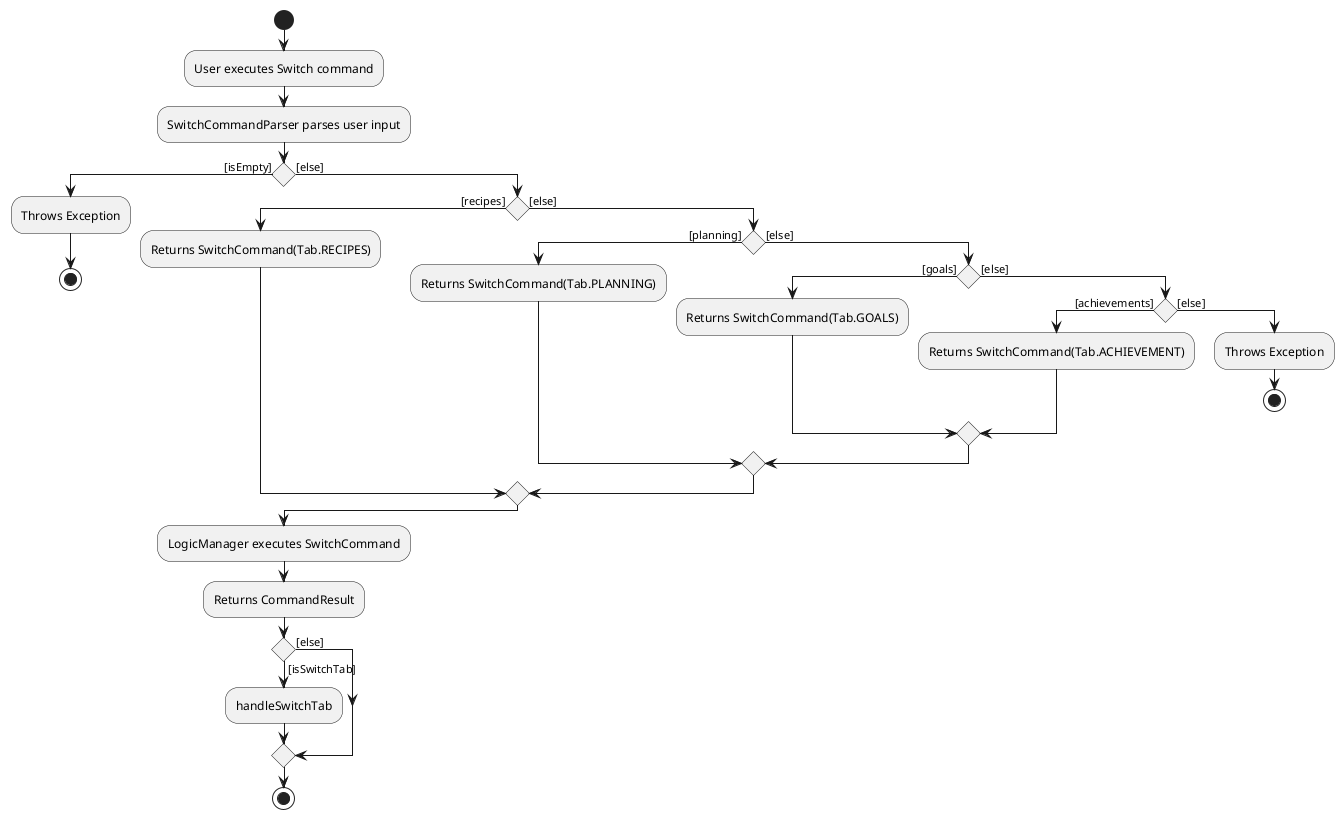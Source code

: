 @startuml
start
:User executes Switch command;
:SwitchCommandParser parses user input;
if() then ([isEmpty])
:Throws Exception;
stop

else([else])
    if() then ([recipes])
    :Returns SwitchCommand(Tab.RECIPES);
    else([else])
        if() then ([planning])
        :Returns SwitchCommand(Tab.PLANNING);
        else([else])
            if() then ([goals])
            :Returns SwitchCommand(Tab.GOALS);
            else([else])
                if() then ([achievements])
                :Returns SwitchCommand(Tab.ACHIEVEMENT);
                else([else])
                :Throws Exception;
                stop
                endif
            endif
        endif
    endif
endif
:LogicManager executes SwitchCommand;
:Returns CommandResult;
if() then([isSwitchTab])
:handleSwitchTab;
else([else])
endif
stop

@enduml
